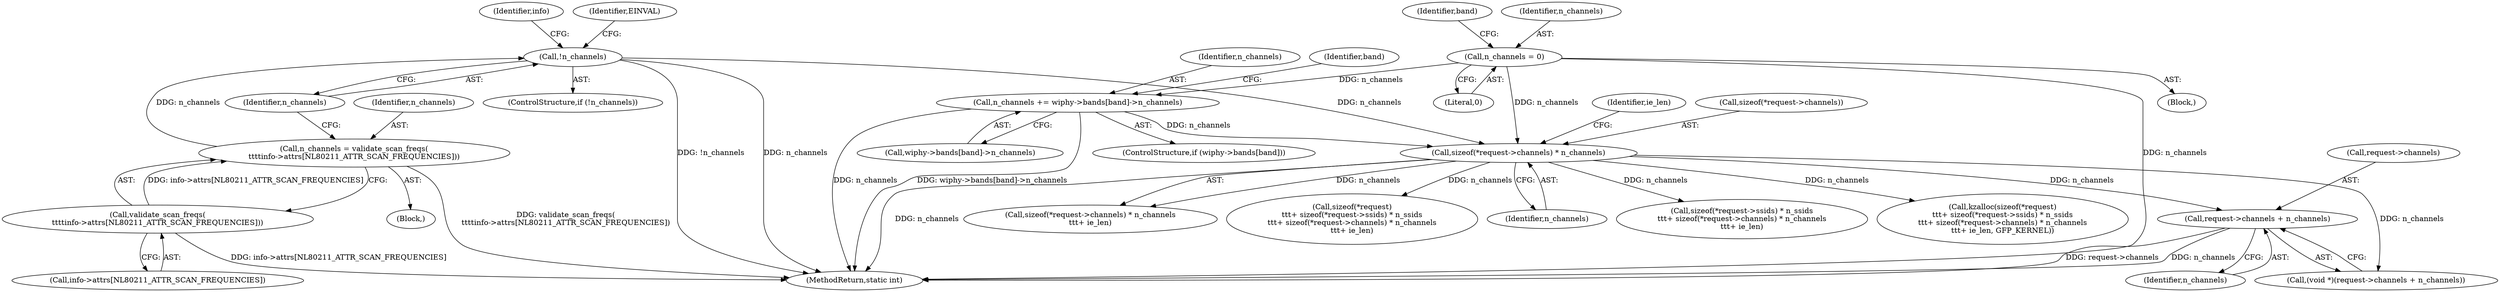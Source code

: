 digraph "0_linux_208c72f4fe44fe09577e7975ba0e7fa0278f3d03_0@pointer" {
"1000339" [label="(Call,request->channels + n_channels)"];
"1000280" [label="(Call,sizeof(*request->channels) * n_channels)"];
"1000186" [label="(Call,!n_channels)"];
"1000177" [label="(Call,n_channels = validate_scan_freqs(\n\t\t\t\tinfo->attrs[NL80211_ATTR_SCAN_FREQUENCIES]))"];
"1000179" [label="(Call,validate_scan_freqs(\n\t\t\t\tinfo->attrs[NL80211_ATTR_SCAN_FREQUENCIES]))"];
"1000193" [label="(Call,n_channels = 0)"];
"1000211" [label="(Call,n_channels += wiphy->bands[band]->n_channels)"];
"1000279" [label="(Call,sizeof(*request->channels) * n_channels\n\t\t\t+ ie_len)"];
"1000198" [label="(Identifier,band)"];
"1000287" [label="(Identifier,ie_len)"];
"1000267" [label="(Call,sizeof(*request)\n\t\t\t+ sizeof(*request->ssids) * n_ssids\n\t\t\t+ sizeof(*request->channels) * n_channels\n\t\t\t+ ie_len)"];
"1000281" [label="(Call,sizeof(*request->channels))"];
"1000186" [label="(Call,!n_channels)"];
"1000177" [label="(Call,n_channels = validate_scan_freqs(\n\t\t\t\tinfo->attrs[NL80211_ATTR_SCAN_FREQUENCIES]))"];
"1000223" [label="(Identifier,info)"];
"1000194" [label="(Identifier,n_channels)"];
"1000212" [label="(Identifier,n_channels)"];
"1000180" [label="(Call,info->attrs[NL80211_ATTR_SCAN_FREQUENCIES])"];
"1000205" [label="(ControlStructure,if (wiphy->bands[band]))"];
"1000213" [label="(Call,wiphy->bands[band]->n_channels)"];
"1000204" [label="(Identifier,band)"];
"1000286" [label="(Identifier,n_channels)"];
"1000340" [label="(Call,request->channels)"];
"1000190" [label="(Identifier,EINVAL)"];
"1000337" [label="(Call,(void *)(request->channels + n_channels))"];
"1000271" [label="(Call,sizeof(*request->ssids) * n_ssids\n\t\t\t+ sizeof(*request->channels) * n_channels\n\t\t\t+ ie_len)"];
"1000211" [label="(Call,n_channels += wiphy->bands[band]->n_channels)"];
"1000178" [label="(Identifier,n_channels)"];
"1000266" [label="(Call,kzalloc(sizeof(*request)\n\t\t\t+ sizeof(*request->ssids) * n_ssids\n\t\t\t+ sizeof(*request->channels) * n_channels\n\t\t\t+ ie_len, GFP_KERNEL))"];
"1000187" [label="(Identifier,n_channels)"];
"1000195" [label="(Literal,0)"];
"1000179" [label="(Call,validate_scan_freqs(\n\t\t\t\tinfo->attrs[NL80211_ATTR_SCAN_FREQUENCIES]))"];
"1000176" [label="(Block,)"];
"1000343" [label="(Identifier,n_channels)"];
"1000598" [label="(MethodReturn,static int)"];
"1000280" [label="(Call,sizeof(*request->channels) * n_channels)"];
"1000192" [label="(Block,)"];
"1000339" [label="(Call,request->channels + n_channels)"];
"1000185" [label="(ControlStructure,if (!n_channels))"];
"1000193" [label="(Call,n_channels = 0)"];
"1000339" -> "1000337"  [label="AST: "];
"1000339" -> "1000343"  [label="CFG: "];
"1000340" -> "1000339"  [label="AST: "];
"1000343" -> "1000339"  [label="AST: "];
"1000337" -> "1000339"  [label="CFG: "];
"1000339" -> "1000598"  [label="DDG: n_channels"];
"1000339" -> "1000598"  [label="DDG: request->channels"];
"1000280" -> "1000339"  [label="DDG: n_channels"];
"1000280" -> "1000279"  [label="AST: "];
"1000280" -> "1000286"  [label="CFG: "];
"1000281" -> "1000280"  [label="AST: "];
"1000286" -> "1000280"  [label="AST: "];
"1000287" -> "1000280"  [label="CFG: "];
"1000280" -> "1000598"  [label="DDG: n_channels"];
"1000280" -> "1000266"  [label="DDG: n_channels"];
"1000280" -> "1000267"  [label="DDG: n_channels"];
"1000280" -> "1000271"  [label="DDG: n_channels"];
"1000280" -> "1000279"  [label="DDG: n_channels"];
"1000186" -> "1000280"  [label="DDG: n_channels"];
"1000193" -> "1000280"  [label="DDG: n_channels"];
"1000211" -> "1000280"  [label="DDG: n_channels"];
"1000280" -> "1000337"  [label="DDG: n_channels"];
"1000186" -> "1000185"  [label="AST: "];
"1000186" -> "1000187"  [label="CFG: "];
"1000187" -> "1000186"  [label="AST: "];
"1000190" -> "1000186"  [label="CFG: "];
"1000223" -> "1000186"  [label="CFG: "];
"1000186" -> "1000598"  [label="DDG: !n_channels"];
"1000186" -> "1000598"  [label="DDG: n_channels"];
"1000177" -> "1000186"  [label="DDG: n_channels"];
"1000177" -> "1000176"  [label="AST: "];
"1000177" -> "1000179"  [label="CFG: "];
"1000178" -> "1000177"  [label="AST: "];
"1000179" -> "1000177"  [label="AST: "];
"1000187" -> "1000177"  [label="CFG: "];
"1000177" -> "1000598"  [label="DDG: validate_scan_freqs(\n\t\t\t\tinfo->attrs[NL80211_ATTR_SCAN_FREQUENCIES])"];
"1000179" -> "1000177"  [label="DDG: info->attrs[NL80211_ATTR_SCAN_FREQUENCIES]"];
"1000179" -> "1000180"  [label="CFG: "];
"1000180" -> "1000179"  [label="AST: "];
"1000179" -> "1000598"  [label="DDG: info->attrs[NL80211_ATTR_SCAN_FREQUENCIES]"];
"1000193" -> "1000192"  [label="AST: "];
"1000193" -> "1000195"  [label="CFG: "];
"1000194" -> "1000193"  [label="AST: "];
"1000195" -> "1000193"  [label="AST: "];
"1000198" -> "1000193"  [label="CFG: "];
"1000193" -> "1000598"  [label="DDG: n_channels"];
"1000193" -> "1000211"  [label="DDG: n_channels"];
"1000211" -> "1000205"  [label="AST: "];
"1000211" -> "1000213"  [label="CFG: "];
"1000212" -> "1000211"  [label="AST: "];
"1000213" -> "1000211"  [label="AST: "];
"1000204" -> "1000211"  [label="CFG: "];
"1000211" -> "1000598"  [label="DDG: n_channels"];
"1000211" -> "1000598"  [label="DDG: wiphy->bands[band]->n_channels"];
}
